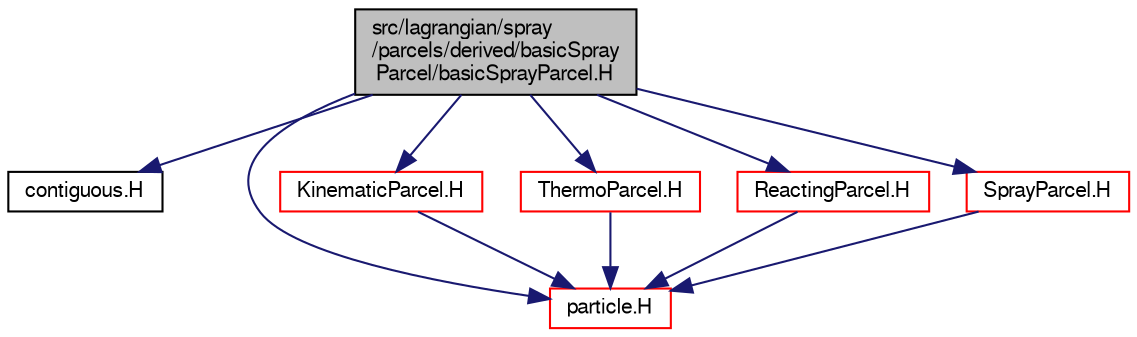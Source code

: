 digraph "src/lagrangian/spray/parcels/derived/basicSprayParcel/basicSprayParcel.H"
{
  bgcolor="transparent";
  edge [fontname="FreeSans",fontsize="10",labelfontname="FreeSans",labelfontsize="10"];
  node [fontname="FreeSans",fontsize="10",shape=record];
  Node0 [label="src/lagrangian/spray\l/parcels/derived/basicSpray\lParcel/basicSprayParcel.H",height=0.2,width=0.4,color="black", fillcolor="grey75", style="filled", fontcolor="black"];
  Node0 -> Node1 [color="midnightblue",fontsize="10",style="solid",fontname="FreeSans"];
  Node1 [label="contiguous.H",height=0.2,width=0.4,color="black",URL="$a12185.html",tooltip="Template function to specify if the data of a type are contiguous. "];
  Node0 -> Node2 [color="midnightblue",fontsize="10",style="solid",fontname="FreeSans"];
  Node2 [label="particle.H",height=0.2,width=0.4,color="red",URL="$a04889.html"];
  Node0 -> Node295 [color="midnightblue",fontsize="10",style="solid",fontname="FreeSans"];
  Node295 [label="KinematicParcel.H",height=0.2,width=0.4,color="red",URL="$a05441.html"];
  Node295 -> Node2 [color="midnightblue",fontsize="10",style="solid",fontname="FreeSans"];
  Node0 -> Node346 [color="midnightblue",fontsize="10",style="solid",fontname="FreeSans"];
  Node346 [label="ThermoParcel.H",height=0.2,width=0.4,color="red",URL="$a05498.html"];
  Node346 -> Node2 [color="midnightblue",fontsize="10",style="solid",fontname="FreeSans"];
  Node0 -> Node394 [color="midnightblue",fontsize="10",style="solid",fontname="FreeSans"];
  Node394 [label="ReactingParcel.H",height=0.2,width=0.4,color="red",URL="$a05483.html"];
  Node394 -> Node2 [color="midnightblue",fontsize="10",style="solid",fontname="FreeSans"];
  Node0 -> Node397 [color="midnightblue",fontsize="10",style="solid",fontname="FreeSans"];
  Node397 [label="SprayParcel.H",height=0.2,width=0.4,color="red",URL="$a06689.html"];
  Node397 -> Node2 [color="midnightblue",fontsize="10",style="solid",fontname="FreeSans"];
}
